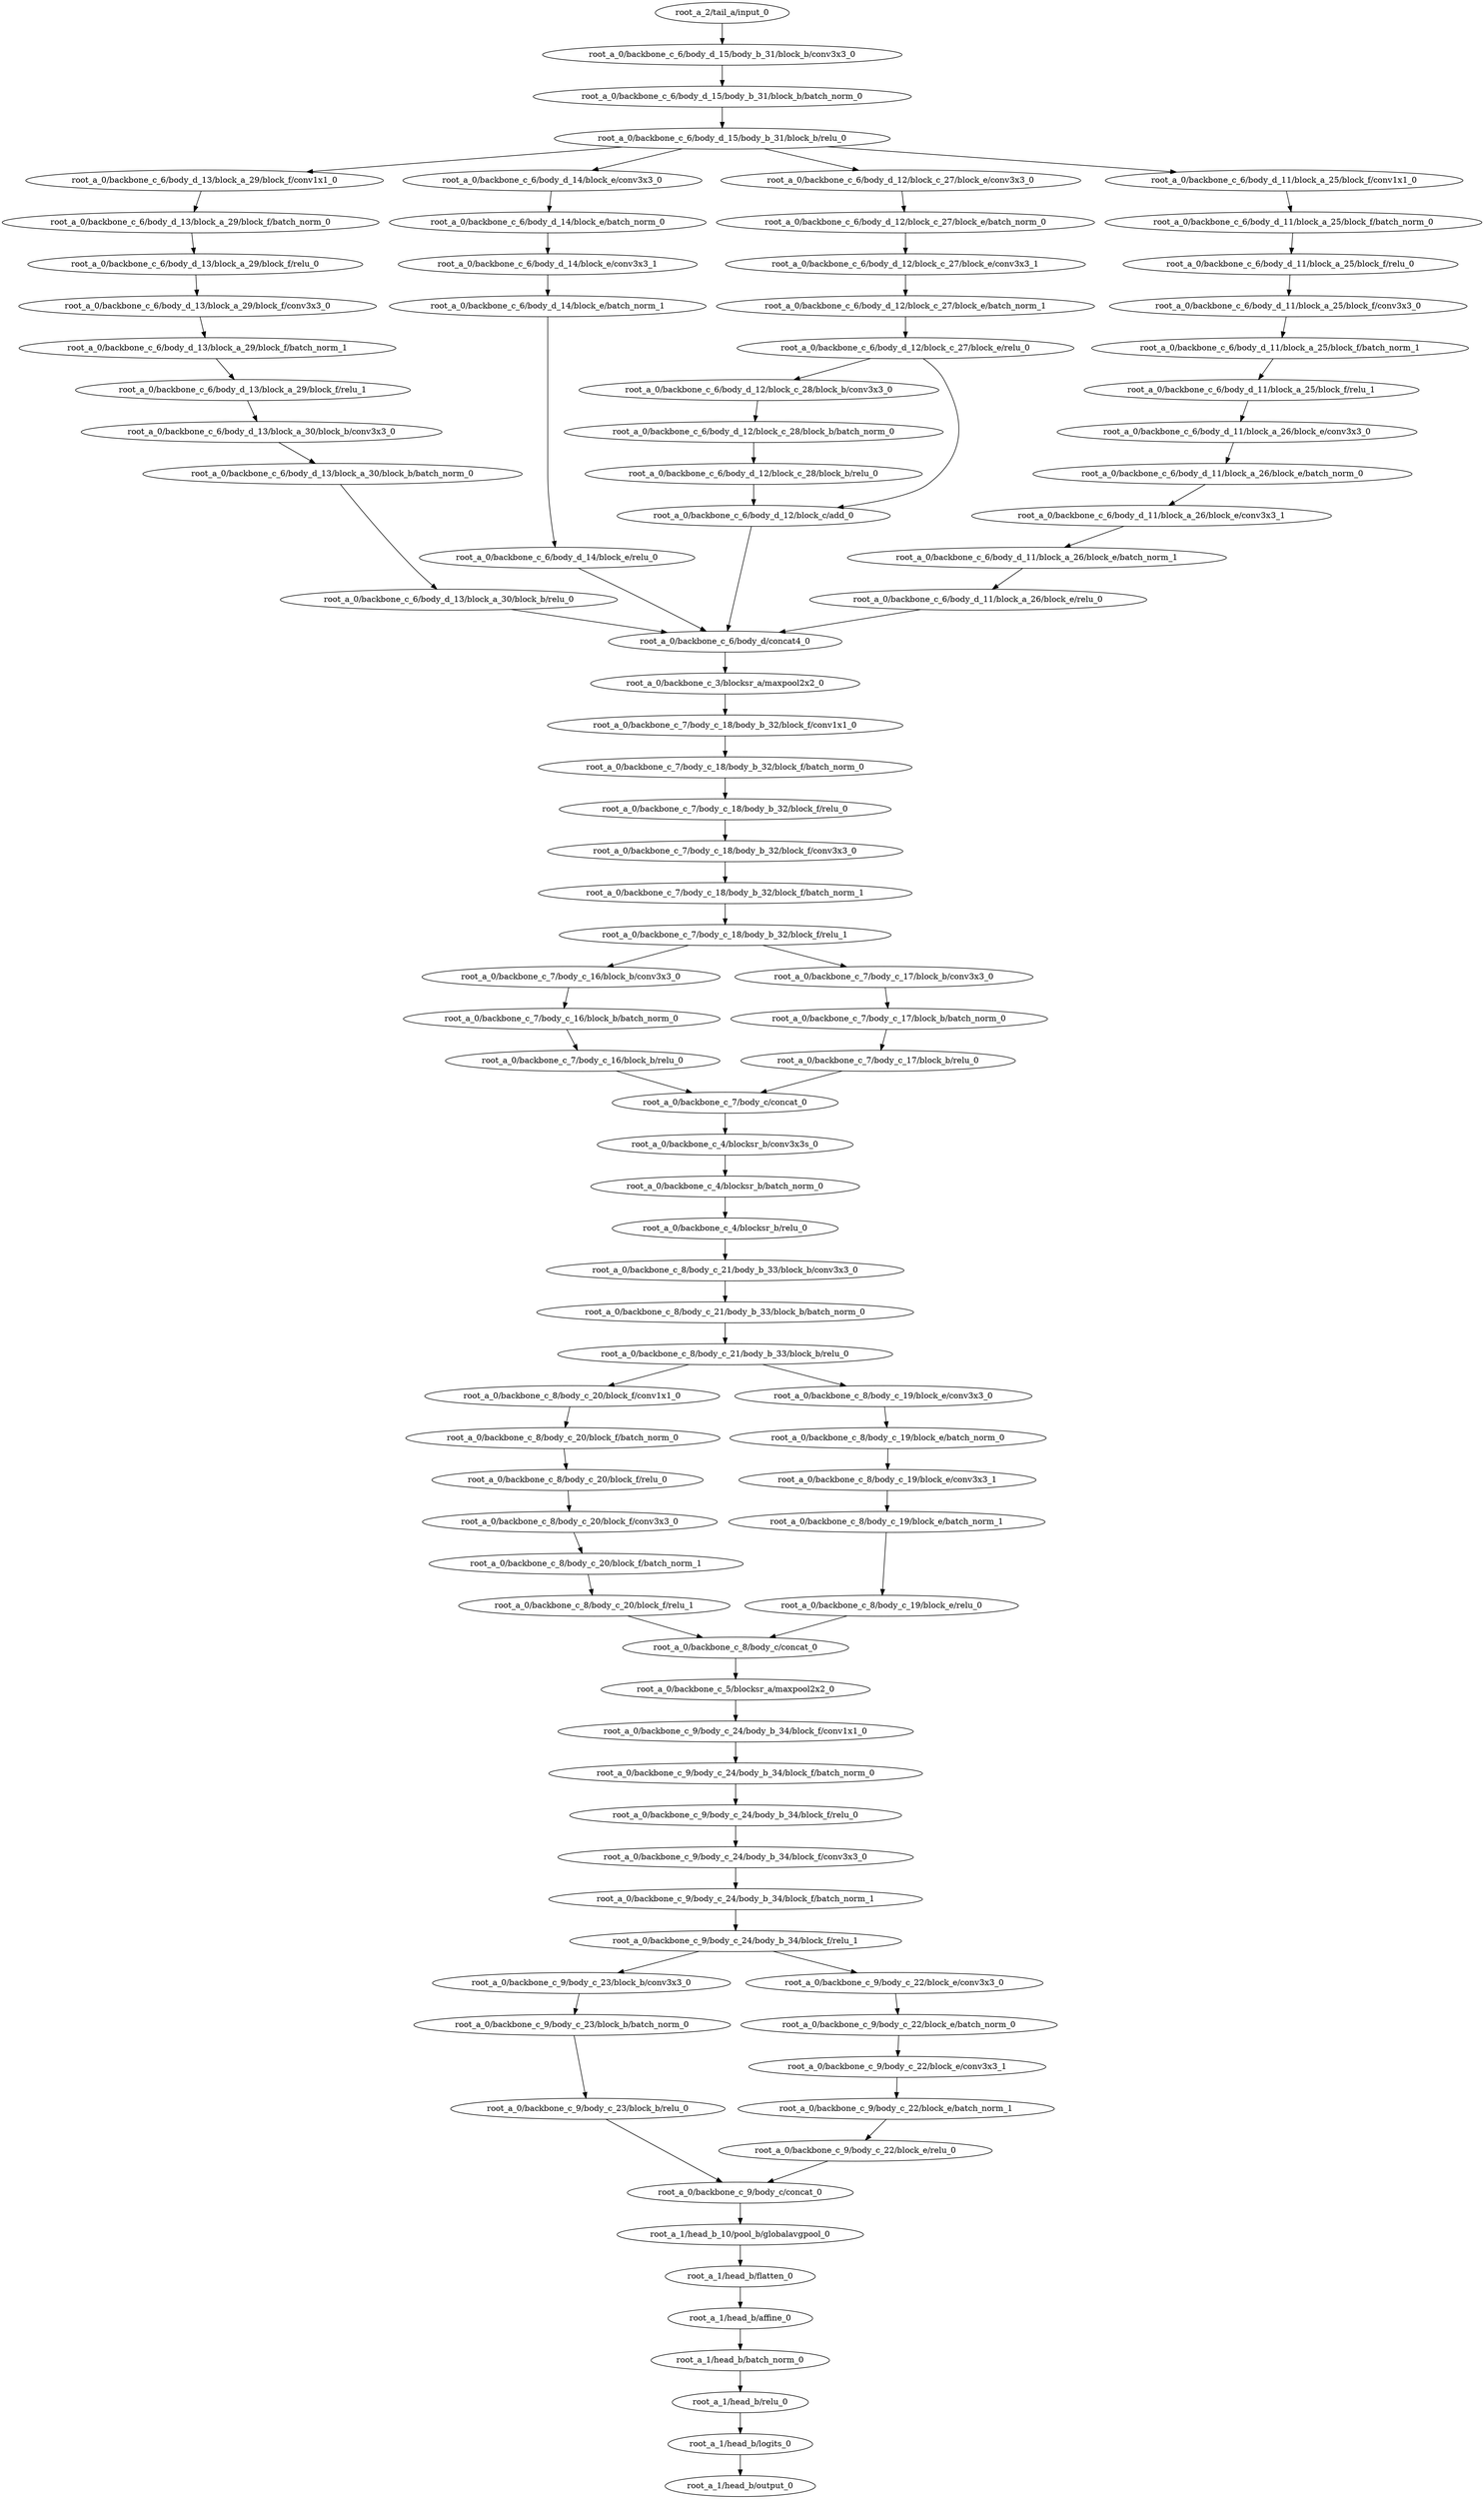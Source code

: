 digraph root_a {
	"root_a_2/tail_a/input_0"
	"root_a_0/backbone_c_6/body_d_15/body_b_31/block_b/conv3x3_0"
	"root_a_0/backbone_c_6/body_d_15/body_b_31/block_b/batch_norm_0"
	"root_a_0/backbone_c_6/body_d_15/body_b_31/block_b/relu_0"
	"root_a_0/backbone_c_6/body_d_13/block_a_29/block_f/conv1x1_0"
	"root_a_0/backbone_c_6/body_d_13/block_a_29/block_f/batch_norm_0"
	"root_a_0/backbone_c_6/body_d_13/block_a_29/block_f/relu_0"
	"root_a_0/backbone_c_6/body_d_13/block_a_29/block_f/conv3x3_0"
	"root_a_0/backbone_c_6/body_d_13/block_a_29/block_f/batch_norm_1"
	"root_a_0/backbone_c_6/body_d_13/block_a_29/block_f/relu_1"
	"root_a_0/backbone_c_6/body_d_13/block_a_30/block_b/conv3x3_0"
	"root_a_0/backbone_c_6/body_d_13/block_a_30/block_b/batch_norm_0"
	"root_a_0/backbone_c_6/body_d_13/block_a_30/block_b/relu_0"
	"root_a_0/backbone_c_6/body_d_14/block_e/conv3x3_0"
	"root_a_0/backbone_c_6/body_d_14/block_e/batch_norm_0"
	"root_a_0/backbone_c_6/body_d_14/block_e/conv3x3_1"
	"root_a_0/backbone_c_6/body_d_14/block_e/batch_norm_1"
	"root_a_0/backbone_c_6/body_d_14/block_e/relu_0"
	"root_a_0/backbone_c_6/body_d_12/block_c_27/block_e/conv3x3_0"
	"root_a_0/backbone_c_6/body_d_12/block_c_27/block_e/batch_norm_0"
	"root_a_0/backbone_c_6/body_d_12/block_c_27/block_e/conv3x3_1"
	"root_a_0/backbone_c_6/body_d_12/block_c_27/block_e/batch_norm_1"
	"root_a_0/backbone_c_6/body_d_12/block_c_27/block_e/relu_0"
	"root_a_0/backbone_c_6/body_d_12/block_c_28/block_b/conv3x3_0"
	"root_a_0/backbone_c_6/body_d_12/block_c_28/block_b/batch_norm_0"
	"root_a_0/backbone_c_6/body_d_12/block_c_28/block_b/relu_0"
	"root_a_0/backbone_c_6/body_d_12/block_c/add_0"
	"root_a_0/backbone_c_6/body_d_11/block_a_25/block_f/conv1x1_0"
	"root_a_0/backbone_c_6/body_d_11/block_a_25/block_f/batch_norm_0"
	"root_a_0/backbone_c_6/body_d_11/block_a_25/block_f/relu_0"
	"root_a_0/backbone_c_6/body_d_11/block_a_25/block_f/conv3x3_0"
	"root_a_0/backbone_c_6/body_d_11/block_a_25/block_f/batch_norm_1"
	"root_a_0/backbone_c_6/body_d_11/block_a_25/block_f/relu_1"
	"root_a_0/backbone_c_6/body_d_11/block_a_26/block_e/conv3x3_0"
	"root_a_0/backbone_c_6/body_d_11/block_a_26/block_e/batch_norm_0"
	"root_a_0/backbone_c_6/body_d_11/block_a_26/block_e/conv3x3_1"
	"root_a_0/backbone_c_6/body_d_11/block_a_26/block_e/batch_norm_1"
	"root_a_0/backbone_c_6/body_d_11/block_a_26/block_e/relu_0"
	"root_a_0/backbone_c_6/body_d/concat4_0"
	"root_a_0/backbone_c_3/blocksr_a/maxpool2x2_0"
	"root_a_0/backbone_c_7/body_c_18/body_b_32/block_f/conv1x1_0"
	"root_a_0/backbone_c_7/body_c_18/body_b_32/block_f/batch_norm_0"
	"root_a_0/backbone_c_7/body_c_18/body_b_32/block_f/relu_0"
	"root_a_0/backbone_c_7/body_c_18/body_b_32/block_f/conv3x3_0"
	"root_a_0/backbone_c_7/body_c_18/body_b_32/block_f/batch_norm_1"
	"root_a_0/backbone_c_7/body_c_18/body_b_32/block_f/relu_1"
	"root_a_0/backbone_c_7/body_c_16/block_b/conv3x3_0"
	"root_a_0/backbone_c_7/body_c_16/block_b/batch_norm_0"
	"root_a_0/backbone_c_7/body_c_16/block_b/relu_0"
	"root_a_0/backbone_c_7/body_c_17/block_b/conv3x3_0"
	"root_a_0/backbone_c_7/body_c_17/block_b/batch_norm_0"
	"root_a_0/backbone_c_7/body_c_17/block_b/relu_0"
	"root_a_0/backbone_c_7/body_c/concat_0"
	"root_a_0/backbone_c_4/blocksr_b/conv3x3s_0"
	"root_a_0/backbone_c_4/blocksr_b/batch_norm_0"
	"root_a_0/backbone_c_4/blocksr_b/relu_0"
	"root_a_0/backbone_c_8/body_c_21/body_b_33/block_b/conv3x3_0"
	"root_a_0/backbone_c_8/body_c_21/body_b_33/block_b/batch_norm_0"
	"root_a_0/backbone_c_8/body_c_21/body_b_33/block_b/relu_0"
	"root_a_0/backbone_c_8/body_c_20/block_f/conv1x1_0"
	"root_a_0/backbone_c_8/body_c_20/block_f/batch_norm_0"
	"root_a_0/backbone_c_8/body_c_20/block_f/relu_0"
	"root_a_0/backbone_c_8/body_c_20/block_f/conv3x3_0"
	"root_a_0/backbone_c_8/body_c_20/block_f/batch_norm_1"
	"root_a_0/backbone_c_8/body_c_20/block_f/relu_1"
	"root_a_0/backbone_c_8/body_c_19/block_e/conv3x3_0"
	"root_a_0/backbone_c_8/body_c_19/block_e/batch_norm_0"
	"root_a_0/backbone_c_8/body_c_19/block_e/conv3x3_1"
	"root_a_0/backbone_c_8/body_c_19/block_e/batch_norm_1"
	"root_a_0/backbone_c_8/body_c_19/block_e/relu_0"
	"root_a_0/backbone_c_8/body_c/concat_0"
	"root_a_0/backbone_c_5/blocksr_a/maxpool2x2_0"
	"root_a_0/backbone_c_9/body_c_24/body_b_34/block_f/conv1x1_0"
	"root_a_0/backbone_c_9/body_c_24/body_b_34/block_f/batch_norm_0"
	"root_a_0/backbone_c_9/body_c_24/body_b_34/block_f/relu_0"
	"root_a_0/backbone_c_9/body_c_24/body_b_34/block_f/conv3x3_0"
	"root_a_0/backbone_c_9/body_c_24/body_b_34/block_f/batch_norm_1"
	"root_a_0/backbone_c_9/body_c_24/body_b_34/block_f/relu_1"
	"root_a_0/backbone_c_9/body_c_23/block_b/conv3x3_0"
	"root_a_0/backbone_c_9/body_c_23/block_b/batch_norm_0"
	"root_a_0/backbone_c_9/body_c_23/block_b/relu_0"
	"root_a_0/backbone_c_9/body_c_22/block_e/conv3x3_0"
	"root_a_0/backbone_c_9/body_c_22/block_e/batch_norm_0"
	"root_a_0/backbone_c_9/body_c_22/block_e/conv3x3_1"
	"root_a_0/backbone_c_9/body_c_22/block_e/batch_norm_1"
	"root_a_0/backbone_c_9/body_c_22/block_e/relu_0"
	"root_a_0/backbone_c_9/body_c/concat_0"
	"root_a_1/head_b_10/pool_b/globalavgpool_0"
	"root_a_1/head_b/flatten_0"
	"root_a_1/head_b/affine_0"
	"root_a_1/head_b/batch_norm_0"
	"root_a_1/head_b/relu_0"
	"root_a_1/head_b/logits_0"
	"root_a_1/head_b/output_0"

	"root_a_2/tail_a/input_0" -> "root_a_0/backbone_c_6/body_d_15/body_b_31/block_b/conv3x3_0"
	"root_a_0/backbone_c_6/body_d_15/body_b_31/block_b/conv3x3_0" -> "root_a_0/backbone_c_6/body_d_15/body_b_31/block_b/batch_norm_0"
	"root_a_0/backbone_c_6/body_d_15/body_b_31/block_b/batch_norm_0" -> "root_a_0/backbone_c_6/body_d_15/body_b_31/block_b/relu_0"
	"root_a_0/backbone_c_6/body_d_15/body_b_31/block_b/relu_0" -> "root_a_0/backbone_c_6/body_d_13/block_a_29/block_f/conv1x1_0"
	"root_a_0/backbone_c_6/body_d_13/block_a_29/block_f/conv1x1_0" -> "root_a_0/backbone_c_6/body_d_13/block_a_29/block_f/batch_norm_0"
	"root_a_0/backbone_c_6/body_d_13/block_a_29/block_f/batch_norm_0" -> "root_a_0/backbone_c_6/body_d_13/block_a_29/block_f/relu_0"
	"root_a_0/backbone_c_6/body_d_13/block_a_29/block_f/relu_0" -> "root_a_0/backbone_c_6/body_d_13/block_a_29/block_f/conv3x3_0"
	"root_a_0/backbone_c_6/body_d_13/block_a_29/block_f/conv3x3_0" -> "root_a_0/backbone_c_6/body_d_13/block_a_29/block_f/batch_norm_1"
	"root_a_0/backbone_c_6/body_d_13/block_a_29/block_f/batch_norm_1" -> "root_a_0/backbone_c_6/body_d_13/block_a_29/block_f/relu_1"
	"root_a_0/backbone_c_6/body_d_13/block_a_29/block_f/relu_1" -> "root_a_0/backbone_c_6/body_d_13/block_a_30/block_b/conv3x3_0"
	"root_a_0/backbone_c_6/body_d_13/block_a_30/block_b/conv3x3_0" -> "root_a_0/backbone_c_6/body_d_13/block_a_30/block_b/batch_norm_0"
	"root_a_0/backbone_c_6/body_d_13/block_a_30/block_b/batch_norm_0" -> "root_a_0/backbone_c_6/body_d_13/block_a_30/block_b/relu_0"
	"root_a_0/backbone_c_6/body_d_15/body_b_31/block_b/relu_0" -> "root_a_0/backbone_c_6/body_d_14/block_e/conv3x3_0"
	"root_a_0/backbone_c_6/body_d_14/block_e/conv3x3_0" -> "root_a_0/backbone_c_6/body_d_14/block_e/batch_norm_0"
	"root_a_0/backbone_c_6/body_d_14/block_e/batch_norm_0" -> "root_a_0/backbone_c_6/body_d_14/block_e/conv3x3_1"
	"root_a_0/backbone_c_6/body_d_14/block_e/conv3x3_1" -> "root_a_0/backbone_c_6/body_d_14/block_e/batch_norm_1"
	"root_a_0/backbone_c_6/body_d_14/block_e/batch_norm_1" -> "root_a_0/backbone_c_6/body_d_14/block_e/relu_0"
	"root_a_0/backbone_c_6/body_d_15/body_b_31/block_b/relu_0" -> "root_a_0/backbone_c_6/body_d_12/block_c_27/block_e/conv3x3_0"
	"root_a_0/backbone_c_6/body_d_12/block_c_27/block_e/conv3x3_0" -> "root_a_0/backbone_c_6/body_d_12/block_c_27/block_e/batch_norm_0"
	"root_a_0/backbone_c_6/body_d_12/block_c_27/block_e/batch_norm_0" -> "root_a_0/backbone_c_6/body_d_12/block_c_27/block_e/conv3x3_1"
	"root_a_0/backbone_c_6/body_d_12/block_c_27/block_e/conv3x3_1" -> "root_a_0/backbone_c_6/body_d_12/block_c_27/block_e/batch_norm_1"
	"root_a_0/backbone_c_6/body_d_12/block_c_27/block_e/batch_norm_1" -> "root_a_0/backbone_c_6/body_d_12/block_c_27/block_e/relu_0"
	"root_a_0/backbone_c_6/body_d_12/block_c_27/block_e/relu_0" -> "root_a_0/backbone_c_6/body_d_12/block_c_28/block_b/conv3x3_0"
	"root_a_0/backbone_c_6/body_d_12/block_c_28/block_b/conv3x3_0" -> "root_a_0/backbone_c_6/body_d_12/block_c_28/block_b/batch_norm_0"
	"root_a_0/backbone_c_6/body_d_12/block_c_28/block_b/batch_norm_0" -> "root_a_0/backbone_c_6/body_d_12/block_c_28/block_b/relu_0"
	"root_a_0/backbone_c_6/body_d_12/block_c_28/block_b/relu_0" -> "root_a_0/backbone_c_6/body_d_12/block_c/add_0"
	"root_a_0/backbone_c_6/body_d_12/block_c_27/block_e/relu_0" -> "root_a_0/backbone_c_6/body_d_12/block_c/add_0"
	"root_a_0/backbone_c_6/body_d_15/body_b_31/block_b/relu_0" -> "root_a_0/backbone_c_6/body_d_11/block_a_25/block_f/conv1x1_0"
	"root_a_0/backbone_c_6/body_d_11/block_a_25/block_f/conv1x1_0" -> "root_a_0/backbone_c_6/body_d_11/block_a_25/block_f/batch_norm_0"
	"root_a_0/backbone_c_6/body_d_11/block_a_25/block_f/batch_norm_0" -> "root_a_0/backbone_c_6/body_d_11/block_a_25/block_f/relu_0"
	"root_a_0/backbone_c_6/body_d_11/block_a_25/block_f/relu_0" -> "root_a_0/backbone_c_6/body_d_11/block_a_25/block_f/conv3x3_0"
	"root_a_0/backbone_c_6/body_d_11/block_a_25/block_f/conv3x3_0" -> "root_a_0/backbone_c_6/body_d_11/block_a_25/block_f/batch_norm_1"
	"root_a_0/backbone_c_6/body_d_11/block_a_25/block_f/batch_norm_1" -> "root_a_0/backbone_c_6/body_d_11/block_a_25/block_f/relu_1"
	"root_a_0/backbone_c_6/body_d_11/block_a_25/block_f/relu_1" -> "root_a_0/backbone_c_6/body_d_11/block_a_26/block_e/conv3x3_0"
	"root_a_0/backbone_c_6/body_d_11/block_a_26/block_e/conv3x3_0" -> "root_a_0/backbone_c_6/body_d_11/block_a_26/block_e/batch_norm_0"
	"root_a_0/backbone_c_6/body_d_11/block_a_26/block_e/batch_norm_0" -> "root_a_0/backbone_c_6/body_d_11/block_a_26/block_e/conv3x3_1"
	"root_a_0/backbone_c_6/body_d_11/block_a_26/block_e/conv3x3_1" -> "root_a_0/backbone_c_6/body_d_11/block_a_26/block_e/batch_norm_1"
	"root_a_0/backbone_c_6/body_d_11/block_a_26/block_e/batch_norm_1" -> "root_a_0/backbone_c_6/body_d_11/block_a_26/block_e/relu_0"
	"root_a_0/backbone_c_6/body_d_13/block_a_30/block_b/relu_0" -> "root_a_0/backbone_c_6/body_d/concat4_0"
	"root_a_0/backbone_c_6/body_d_14/block_e/relu_0" -> "root_a_0/backbone_c_6/body_d/concat4_0"
	"root_a_0/backbone_c_6/body_d_12/block_c/add_0" -> "root_a_0/backbone_c_6/body_d/concat4_0"
	"root_a_0/backbone_c_6/body_d_11/block_a_26/block_e/relu_0" -> "root_a_0/backbone_c_6/body_d/concat4_0"
	"root_a_0/backbone_c_6/body_d/concat4_0" -> "root_a_0/backbone_c_3/blocksr_a/maxpool2x2_0"
	"root_a_0/backbone_c_3/blocksr_a/maxpool2x2_0" -> "root_a_0/backbone_c_7/body_c_18/body_b_32/block_f/conv1x1_0"
	"root_a_0/backbone_c_7/body_c_18/body_b_32/block_f/conv1x1_0" -> "root_a_0/backbone_c_7/body_c_18/body_b_32/block_f/batch_norm_0"
	"root_a_0/backbone_c_7/body_c_18/body_b_32/block_f/batch_norm_0" -> "root_a_0/backbone_c_7/body_c_18/body_b_32/block_f/relu_0"
	"root_a_0/backbone_c_7/body_c_18/body_b_32/block_f/relu_0" -> "root_a_0/backbone_c_7/body_c_18/body_b_32/block_f/conv3x3_0"
	"root_a_0/backbone_c_7/body_c_18/body_b_32/block_f/conv3x3_0" -> "root_a_0/backbone_c_7/body_c_18/body_b_32/block_f/batch_norm_1"
	"root_a_0/backbone_c_7/body_c_18/body_b_32/block_f/batch_norm_1" -> "root_a_0/backbone_c_7/body_c_18/body_b_32/block_f/relu_1"
	"root_a_0/backbone_c_7/body_c_18/body_b_32/block_f/relu_1" -> "root_a_0/backbone_c_7/body_c_16/block_b/conv3x3_0"
	"root_a_0/backbone_c_7/body_c_16/block_b/conv3x3_0" -> "root_a_0/backbone_c_7/body_c_16/block_b/batch_norm_0"
	"root_a_0/backbone_c_7/body_c_16/block_b/batch_norm_0" -> "root_a_0/backbone_c_7/body_c_16/block_b/relu_0"
	"root_a_0/backbone_c_7/body_c_18/body_b_32/block_f/relu_1" -> "root_a_0/backbone_c_7/body_c_17/block_b/conv3x3_0"
	"root_a_0/backbone_c_7/body_c_17/block_b/conv3x3_0" -> "root_a_0/backbone_c_7/body_c_17/block_b/batch_norm_0"
	"root_a_0/backbone_c_7/body_c_17/block_b/batch_norm_0" -> "root_a_0/backbone_c_7/body_c_17/block_b/relu_0"
	"root_a_0/backbone_c_7/body_c_16/block_b/relu_0" -> "root_a_0/backbone_c_7/body_c/concat_0"
	"root_a_0/backbone_c_7/body_c_17/block_b/relu_0" -> "root_a_0/backbone_c_7/body_c/concat_0"
	"root_a_0/backbone_c_7/body_c/concat_0" -> "root_a_0/backbone_c_4/blocksr_b/conv3x3s_0"
	"root_a_0/backbone_c_4/blocksr_b/conv3x3s_0" -> "root_a_0/backbone_c_4/blocksr_b/batch_norm_0"
	"root_a_0/backbone_c_4/blocksr_b/batch_norm_0" -> "root_a_0/backbone_c_4/blocksr_b/relu_0"
	"root_a_0/backbone_c_4/blocksr_b/relu_0" -> "root_a_0/backbone_c_8/body_c_21/body_b_33/block_b/conv3x3_0"
	"root_a_0/backbone_c_8/body_c_21/body_b_33/block_b/conv3x3_0" -> "root_a_0/backbone_c_8/body_c_21/body_b_33/block_b/batch_norm_0"
	"root_a_0/backbone_c_8/body_c_21/body_b_33/block_b/batch_norm_0" -> "root_a_0/backbone_c_8/body_c_21/body_b_33/block_b/relu_0"
	"root_a_0/backbone_c_8/body_c_21/body_b_33/block_b/relu_0" -> "root_a_0/backbone_c_8/body_c_20/block_f/conv1x1_0"
	"root_a_0/backbone_c_8/body_c_20/block_f/conv1x1_0" -> "root_a_0/backbone_c_8/body_c_20/block_f/batch_norm_0"
	"root_a_0/backbone_c_8/body_c_20/block_f/batch_norm_0" -> "root_a_0/backbone_c_8/body_c_20/block_f/relu_0"
	"root_a_0/backbone_c_8/body_c_20/block_f/relu_0" -> "root_a_0/backbone_c_8/body_c_20/block_f/conv3x3_0"
	"root_a_0/backbone_c_8/body_c_20/block_f/conv3x3_0" -> "root_a_0/backbone_c_8/body_c_20/block_f/batch_norm_1"
	"root_a_0/backbone_c_8/body_c_20/block_f/batch_norm_1" -> "root_a_0/backbone_c_8/body_c_20/block_f/relu_1"
	"root_a_0/backbone_c_8/body_c_21/body_b_33/block_b/relu_0" -> "root_a_0/backbone_c_8/body_c_19/block_e/conv3x3_0"
	"root_a_0/backbone_c_8/body_c_19/block_e/conv3x3_0" -> "root_a_0/backbone_c_8/body_c_19/block_e/batch_norm_0"
	"root_a_0/backbone_c_8/body_c_19/block_e/batch_norm_0" -> "root_a_0/backbone_c_8/body_c_19/block_e/conv3x3_1"
	"root_a_0/backbone_c_8/body_c_19/block_e/conv3x3_1" -> "root_a_0/backbone_c_8/body_c_19/block_e/batch_norm_1"
	"root_a_0/backbone_c_8/body_c_19/block_e/batch_norm_1" -> "root_a_0/backbone_c_8/body_c_19/block_e/relu_0"
	"root_a_0/backbone_c_8/body_c_20/block_f/relu_1" -> "root_a_0/backbone_c_8/body_c/concat_0"
	"root_a_0/backbone_c_8/body_c_19/block_e/relu_0" -> "root_a_0/backbone_c_8/body_c/concat_0"
	"root_a_0/backbone_c_8/body_c/concat_0" -> "root_a_0/backbone_c_5/blocksr_a/maxpool2x2_0"
	"root_a_0/backbone_c_5/blocksr_a/maxpool2x2_0" -> "root_a_0/backbone_c_9/body_c_24/body_b_34/block_f/conv1x1_0"
	"root_a_0/backbone_c_9/body_c_24/body_b_34/block_f/conv1x1_0" -> "root_a_0/backbone_c_9/body_c_24/body_b_34/block_f/batch_norm_0"
	"root_a_0/backbone_c_9/body_c_24/body_b_34/block_f/batch_norm_0" -> "root_a_0/backbone_c_9/body_c_24/body_b_34/block_f/relu_0"
	"root_a_0/backbone_c_9/body_c_24/body_b_34/block_f/relu_0" -> "root_a_0/backbone_c_9/body_c_24/body_b_34/block_f/conv3x3_0"
	"root_a_0/backbone_c_9/body_c_24/body_b_34/block_f/conv3x3_0" -> "root_a_0/backbone_c_9/body_c_24/body_b_34/block_f/batch_norm_1"
	"root_a_0/backbone_c_9/body_c_24/body_b_34/block_f/batch_norm_1" -> "root_a_0/backbone_c_9/body_c_24/body_b_34/block_f/relu_1"
	"root_a_0/backbone_c_9/body_c_24/body_b_34/block_f/relu_1" -> "root_a_0/backbone_c_9/body_c_23/block_b/conv3x3_0"
	"root_a_0/backbone_c_9/body_c_23/block_b/conv3x3_0" -> "root_a_0/backbone_c_9/body_c_23/block_b/batch_norm_0"
	"root_a_0/backbone_c_9/body_c_23/block_b/batch_norm_0" -> "root_a_0/backbone_c_9/body_c_23/block_b/relu_0"
	"root_a_0/backbone_c_9/body_c_24/body_b_34/block_f/relu_1" -> "root_a_0/backbone_c_9/body_c_22/block_e/conv3x3_0"
	"root_a_0/backbone_c_9/body_c_22/block_e/conv3x3_0" -> "root_a_0/backbone_c_9/body_c_22/block_e/batch_norm_0"
	"root_a_0/backbone_c_9/body_c_22/block_e/batch_norm_0" -> "root_a_0/backbone_c_9/body_c_22/block_e/conv3x3_1"
	"root_a_0/backbone_c_9/body_c_22/block_e/conv3x3_1" -> "root_a_0/backbone_c_9/body_c_22/block_e/batch_norm_1"
	"root_a_0/backbone_c_9/body_c_22/block_e/batch_norm_1" -> "root_a_0/backbone_c_9/body_c_22/block_e/relu_0"
	"root_a_0/backbone_c_9/body_c_23/block_b/relu_0" -> "root_a_0/backbone_c_9/body_c/concat_0"
	"root_a_0/backbone_c_9/body_c_22/block_e/relu_0" -> "root_a_0/backbone_c_9/body_c/concat_0"
	"root_a_0/backbone_c_9/body_c/concat_0" -> "root_a_1/head_b_10/pool_b/globalavgpool_0"
	"root_a_1/head_b_10/pool_b/globalavgpool_0" -> "root_a_1/head_b/flatten_0"
	"root_a_1/head_b/flatten_0" -> "root_a_1/head_b/affine_0"
	"root_a_1/head_b/affine_0" -> "root_a_1/head_b/batch_norm_0"
	"root_a_1/head_b/batch_norm_0" -> "root_a_1/head_b/relu_0"
	"root_a_1/head_b/relu_0" -> "root_a_1/head_b/logits_0"
	"root_a_1/head_b/logits_0" -> "root_a_1/head_b/output_0"

}